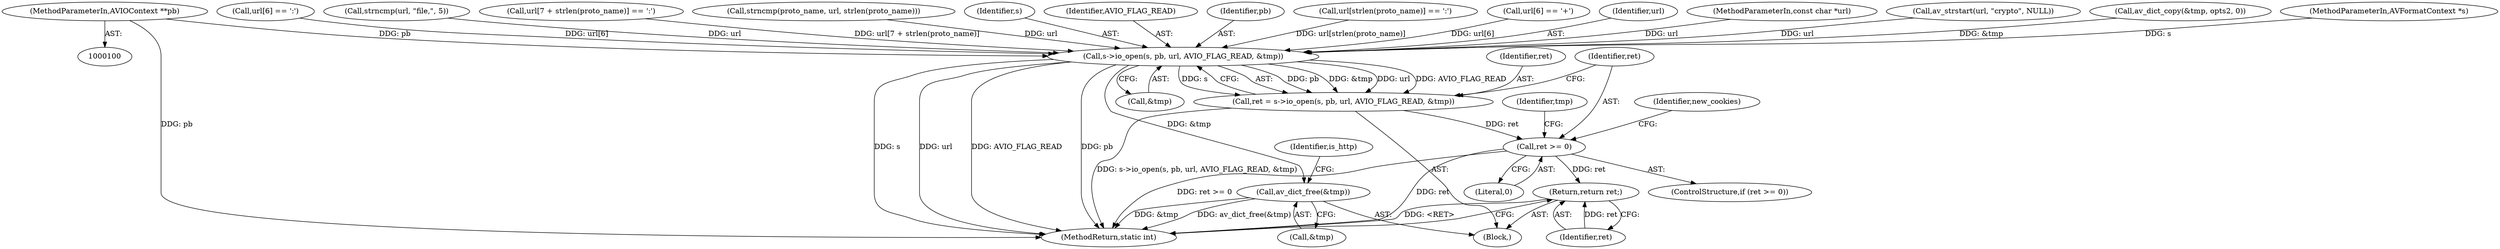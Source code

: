 digraph "0_FFmpeg_189ff4219644532bdfa7bab28dfedaee4d6d4021@pointer" {
"1000102" [label="(MethodParameterIn,AVIOContext **pb)"];
"1000236" [label="(Call,s->io_open(s, pb, url, AVIO_FLAG_READ, &tmp))"];
"1000234" [label="(Call,ret = s->io_open(s, pb, url, AVIO_FLAG_READ, &tmp))"];
"1000244" [label="(Call,ret >= 0)"];
"1000300" [label="(Return,return ret;)"];
"1000288" [label="(Call,av_dict_free(&tmp))"];
"1000101" [label="(MethodParameterIn,AVFormatContext *s)"];
"1000289" [label="(Call,&tmp)"];
"1000235" [label="(Identifier,ret)"];
"1000234" [label="(Call,ret = s->io_open(s, pb, url, AVIO_FLAG_READ, &tmp))"];
"1000146" [label="(Call,url[6] == ':')"];
"1000228" [label="(Call,strncmp(url, \"file,\", 5))"];
"1000213" [label="(Call,url[7 + strlen(proto_name)] == ':')"];
"1000186" [label="(Call,strncmp(proto_name, url, strlen(proto_name)))"];
"1000243" [label="(ControlStructure,if (ret >= 0))"];
"1000237" [label="(Identifier,s)"];
"1000290" [label="(Identifier,tmp)"];
"1000240" [label="(Identifier,AVIO_FLAG_READ)"];
"1000238" [label="(Identifier,pb)"];
"1000246" [label="(Literal,0)"];
"1000302" [label="(MethodReturn,static int)"];
"1000245" [label="(Identifier,ret)"];
"1000241" [label="(Call,&tmp)"];
"1000236" [label="(Call,s->io_open(s, pb, url, AVIO_FLAG_READ, &tmp))"];
"1000191" [label="(Call,url[strlen(proto_name)] == ':')"];
"1000102" [label="(MethodParameterIn,AVIOContext **pb)"];
"1000250" [label="(Identifier,new_cookies)"];
"1000141" [label="(Call,url[6] == '+')"];
"1000300" [label="(Return,return ret;)"];
"1000292" [label="(Identifier,is_http)"];
"1000239" [label="(Identifier,url)"];
"1000107" [label="(Block,)"];
"1000244" [label="(Call,ret >= 0)"];
"1000301" [label="(Identifier,ret)"];
"1000103" [label="(MethodParameterIn,const char *url)"];
"1000200" [label="(Call,av_strstart(url, \"crypto\", NULL))"];
"1000288" [label="(Call,av_dict_free(&tmp))"];
"1000128" [label="(Call,av_dict_copy(&tmp, opts2, 0))"];
"1000102" -> "1000100"  [label="AST: "];
"1000102" -> "1000302"  [label="DDG: pb"];
"1000102" -> "1000236"  [label="DDG: pb"];
"1000236" -> "1000234"  [label="AST: "];
"1000236" -> "1000241"  [label="CFG: "];
"1000237" -> "1000236"  [label="AST: "];
"1000238" -> "1000236"  [label="AST: "];
"1000239" -> "1000236"  [label="AST: "];
"1000240" -> "1000236"  [label="AST: "];
"1000241" -> "1000236"  [label="AST: "];
"1000234" -> "1000236"  [label="CFG: "];
"1000236" -> "1000302"  [label="DDG: s"];
"1000236" -> "1000302"  [label="DDG: url"];
"1000236" -> "1000302"  [label="DDG: AVIO_FLAG_READ"];
"1000236" -> "1000302"  [label="DDG: pb"];
"1000236" -> "1000234"  [label="DDG: pb"];
"1000236" -> "1000234"  [label="DDG: &tmp"];
"1000236" -> "1000234"  [label="DDG: url"];
"1000236" -> "1000234"  [label="DDG: AVIO_FLAG_READ"];
"1000236" -> "1000234"  [label="DDG: s"];
"1000101" -> "1000236"  [label="DDG: s"];
"1000186" -> "1000236"  [label="DDG: url"];
"1000141" -> "1000236"  [label="DDG: url[6]"];
"1000200" -> "1000236"  [label="DDG: url"];
"1000213" -> "1000236"  [label="DDG: url[7 + strlen(proto_name)]"];
"1000228" -> "1000236"  [label="DDG: url"];
"1000146" -> "1000236"  [label="DDG: url[6]"];
"1000191" -> "1000236"  [label="DDG: url[strlen(proto_name)]"];
"1000103" -> "1000236"  [label="DDG: url"];
"1000128" -> "1000236"  [label="DDG: &tmp"];
"1000236" -> "1000288"  [label="DDG: &tmp"];
"1000234" -> "1000107"  [label="AST: "];
"1000235" -> "1000234"  [label="AST: "];
"1000245" -> "1000234"  [label="CFG: "];
"1000234" -> "1000302"  [label="DDG: s->io_open(s, pb, url, AVIO_FLAG_READ, &tmp)"];
"1000234" -> "1000244"  [label="DDG: ret"];
"1000244" -> "1000243"  [label="AST: "];
"1000244" -> "1000246"  [label="CFG: "];
"1000245" -> "1000244"  [label="AST: "];
"1000246" -> "1000244"  [label="AST: "];
"1000250" -> "1000244"  [label="CFG: "];
"1000290" -> "1000244"  [label="CFG: "];
"1000244" -> "1000302"  [label="DDG: ret >= 0"];
"1000244" -> "1000302"  [label="DDG: ret"];
"1000244" -> "1000300"  [label="DDG: ret"];
"1000300" -> "1000107"  [label="AST: "];
"1000300" -> "1000301"  [label="CFG: "];
"1000301" -> "1000300"  [label="AST: "];
"1000302" -> "1000300"  [label="CFG: "];
"1000300" -> "1000302"  [label="DDG: <RET>"];
"1000301" -> "1000300"  [label="DDG: ret"];
"1000288" -> "1000107"  [label="AST: "];
"1000288" -> "1000289"  [label="CFG: "];
"1000289" -> "1000288"  [label="AST: "];
"1000292" -> "1000288"  [label="CFG: "];
"1000288" -> "1000302"  [label="DDG: &tmp"];
"1000288" -> "1000302"  [label="DDG: av_dict_free(&tmp)"];
}
